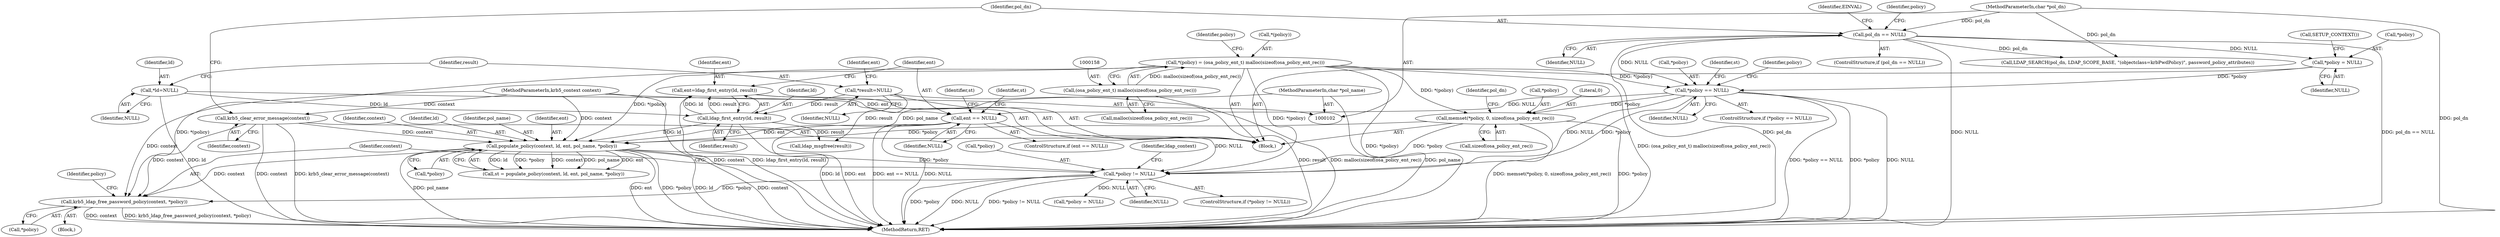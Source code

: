 digraph "0_krb5_d1f707024f1d0af6e54a18885322d70fa15ec4d3@API" {
"1000220" [label="(Call,krb5_ldap_free_password_policy(context, *policy))"];
"1000199" [label="(Call,populate_policy(context, ld, ent, pol_name, *policy))"];
"1000140" [label="(Call,krb5_clear_error_message(context))"];
"1000103" [label="(MethodParameterIn,krb5_context context)"];
"1000185" [label="(Call,ldap_first_entry(ld, result))"];
"1000117" [label="(Call,*ld=NULL)"];
"1000121" [label="(Call,*result=NULL)"];
"1000189" [label="(Call,ent == NULL)"];
"1000183" [label="(Call,ent=ldap_first_entry(ld, result))"];
"1000163" [label="(Call,*policy == NULL)"];
"1000154" [label="(Call,*(policy) = (osa_policy_ent_t) malloc(sizeof(osa_policy_ent_rec)))"];
"1000157" [label="(Call,(osa_policy_ent_t) malloc(sizeof(osa_policy_ent_rec)))"];
"1000148" [label="(Call,*policy = NULL)"];
"1000143" [label="(Call,pol_dn == NULL)"];
"1000105" [label="(MethodParameterIn,char *pol_dn)"];
"1000104" [label="(MethodParameterIn,char *pol_name)"];
"1000172" [label="(Call,memset(*policy, 0, sizeof(osa_policy_ent_rec)))"];
"1000215" [label="(Call,*policy != NULL)"];
"1000226" [label="(Identifier,policy)"];
"1000189" [label="(Call,ent == NULL)"];
"1000184" [label="(Identifier,ent)"];
"1000142" [label="(ControlStructure,if (pol_dn == NULL))"];
"1000117" [label="(Call,*ld=NULL)"];
"1000220" [label="(Call,krb5_ldap_free_password_policy(context, *policy))"];
"1000219" [label="(Block,)"];
"1000204" [label="(Call,*policy)"];
"1000199" [label="(Call,populate_policy(context, ld, ent, pol_name, *policy))"];
"1000145" [label="(Identifier,NULL)"];
"1000179" [label="(Identifier,pol_dn)"];
"1000163" [label="(Call,*policy == NULL)"];
"1000221" [label="(Identifier,context)"];
"1000151" [label="(Identifier,NULL)"];
"1000157" [label="(Call,(osa_policy_ent_t) malloc(sizeof(osa_policy_ent_rec)))"];
"1000197" [label="(Call,st = populate_policy(context, ld, ent, pol_name, *policy))"];
"1000144" [label="(Identifier,pol_dn)"];
"1000194" [label="(Identifier,st)"];
"1000166" [label="(Identifier,NULL)"];
"1000119" [label="(Identifier,NULL)"];
"1000174" [label="(Identifier,policy)"];
"1000207" [label="(Call,ldap_msgfree(result))"];
"1000141" [label="(Identifier,context)"];
"1000118" [label="(Identifier,ld)"];
"1000178" [label="(Call,LDAP_SEARCH(pol_dn, LDAP_SCOPE_BASE, \"(objectclass=krbPwdPolicy)\", password_policy_attributes))"];
"1000155" [label="(Call,*(policy))"];
"1000191" [label="(Identifier,NULL)"];
"1000123" [label="(Identifier,NULL)"];
"1000190" [label="(Identifier,ent)"];
"1000173" [label="(Call,*policy)"];
"1000186" [label="(Identifier,ld)"];
"1000147" [label="(Identifier,EINVAL)"];
"1000176" [label="(Call,sizeof(osa_policy_ent_rec))"];
"1000187" [label="(Identifier,result)"];
"1000152" [label="(Call,SETUP_CONTEXT())"];
"1000150" [label="(Identifier,policy)"];
"1000200" [label="(Identifier,context)"];
"1000159" [label="(Call,malloc(sizeof(osa_policy_ent_rec)))"];
"1000216" [label="(Call,*policy)"];
"1000165" [label="(Identifier,policy)"];
"1000149" [label="(Call,*policy)"];
"1000175" [label="(Literal,0)"];
"1000222" [label="(Call,*policy)"];
"1000172" [label="(Call,memset(*policy, 0, sizeof(osa_policy_ent_rec)))"];
"1000198" [label="(Identifier,st)"];
"1000183" [label="(Call,ent=ldap_first_entry(ld, result))"];
"1000224" [label="(Call,*policy = NULL)"];
"1000218" [label="(Identifier,NULL)"];
"1000107" [label="(Block,)"];
"1000185" [label="(Call,ldap_first_entry(ld, result))"];
"1000214" [label="(ControlStructure,if (*policy != NULL))"];
"1000201" [label="(Identifier,ld)"];
"1000203" [label="(Identifier,pol_name)"];
"1000233" [label="(MethodReturn,RET)"];
"1000121" [label="(Call,*result=NULL)"];
"1000202" [label="(Identifier,ent)"];
"1000122" [label="(Identifier,result)"];
"1000103" [label="(MethodParameterIn,krb5_context context)"];
"1000154" [label="(Call,*(policy) = (osa_policy_ent_t) malloc(sizeof(osa_policy_ent_rec)))"];
"1000162" [label="(ControlStructure,if (*policy == NULL))"];
"1000164" [label="(Call,*policy)"];
"1000169" [label="(Identifier,st)"];
"1000148" [label="(Call,*policy = NULL)"];
"1000126" [label="(Identifier,ent)"];
"1000104" [label="(MethodParameterIn,char *pol_name)"];
"1000215" [label="(Call,*policy != NULL)"];
"1000143" [label="(Call,pol_dn == NULL)"];
"1000229" [label="(Identifier,ldap_context)"];
"1000105" [label="(MethodParameterIn,char *pol_dn)"];
"1000140" [label="(Call,krb5_clear_error_message(context))"];
"1000188" [label="(ControlStructure,if (ent == NULL))"];
"1000220" -> "1000219"  [label="AST: "];
"1000220" -> "1000222"  [label="CFG: "];
"1000221" -> "1000220"  [label="AST: "];
"1000222" -> "1000220"  [label="AST: "];
"1000226" -> "1000220"  [label="CFG: "];
"1000220" -> "1000233"  [label="DDG: context"];
"1000220" -> "1000233"  [label="DDG: krb5_ldap_free_password_policy(context, *policy)"];
"1000199" -> "1000220"  [label="DDG: context"];
"1000140" -> "1000220"  [label="DDG: context"];
"1000103" -> "1000220"  [label="DDG: context"];
"1000215" -> "1000220"  [label="DDG: *policy"];
"1000154" -> "1000220"  [label="DDG: *(policy)"];
"1000199" -> "1000197"  [label="AST: "];
"1000199" -> "1000204"  [label="CFG: "];
"1000200" -> "1000199"  [label="AST: "];
"1000201" -> "1000199"  [label="AST: "];
"1000202" -> "1000199"  [label="AST: "];
"1000203" -> "1000199"  [label="AST: "];
"1000204" -> "1000199"  [label="AST: "];
"1000197" -> "1000199"  [label="CFG: "];
"1000199" -> "1000233"  [label="DDG: ld"];
"1000199" -> "1000233"  [label="DDG: context"];
"1000199" -> "1000233"  [label="DDG: pol_name"];
"1000199" -> "1000233"  [label="DDG: ent"];
"1000199" -> "1000233"  [label="DDG: *policy"];
"1000199" -> "1000197"  [label="DDG: ld"];
"1000199" -> "1000197"  [label="DDG: *policy"];
"1000199" -> "1000197"  [label="DDG: context"];
"1000199" -> "1000197"  [label="DDG: pol_name"];
"1000199" -> "1000197"  [label="DDG: ent"];
"1000140" -> "1000199"  [label="DDG: context"];
"1000103" -> "1000199"  [label="DDG: context"];
"1000185" -> "1000199"  [label="DDG: ld"];
"1000189" -> "1000199"  [label="DDG: ent"];
"1000104" -> "1000199"  [label="DDG: pol_name"];
"1000154" -> "1000199"  [label="DDG: *(policy)"];
"1000172" -> "1000199"  [label="DDG: *policy"];
"1000199" -> "1000215"  [label="DDG: *policy"];
"1000140" -> "1000107"  [label="AST: "];
"1000140" -> "1000141"  [label="CFG: "];
"1000141" -> "1000140"  [label="AST: "];
"1000144" -> "1000140"  [label="CFG: "];
"1000140" -> "1000233"  [label="DDG: context"];
"1000140" -> "1000233"  [label="DDG: krb5_clear_error_message(context)"];
"1000103" -> "1000140"  [label="DDG: context"];
"1000103" -> "1000102"  [label="AST: "];
"1000103" -> "1000233"  [label="DDG: context"];
"1000185" -> "1000183"  [label="AST: "];
"1000185" -> "1000187"  [label="CFG: "];
"1000186" -> "1000185"  [label="AST: "];
"1000187" -> "1000185"  [label="AST: "];
"1000183" -> "1000185"  [label="CFG: "];
"1000185" -> "1000233"  [label="DDG: ld"];
"1000185" -> "1000183"  [label="DDG: ld"];
"1000185" -> "1000183"  [label="DDG: result"];
"1000117" -> "1000185"  [label="DDG: ld"];
"1000121" -> "1000185"  [label="DDG: result"];
"1000185" -> "1000207"  [label="DDG: result"];
"1000117" -> "1000107"  [label="AST: "];
"1000117" -> "1000119"  [label="CFG: "];
"1000118" -> "1000117"  [label="AST: "];
"1000119" -> "1000117"  [label="AST: "];
"1000122" -> "1000117"  [label="CFG: "];
"1000117" -> "1000233"  [label="DDG: ld"];
"1000121" -> "1000107"  [label="AST: "];
"1000121" -> "1000123"  [label="CFG: "];
"1000122" -> "1000121"  [label="AST: "];
"1000123" -> "1000121"  [label="AST: "];
"1000126" -> "1000121"  [label="CFG: "];
"1000121" -> "1000233"  [label="DDG: result"];
"1000121" -> "1000207"  [label="DDG: result"];
"1000189" -> "1000188"  [label="AST: "];
"1000189" -> "1000191"  [label="CFG: "];
"1000190" -> "1000189"  [label="AST: "];
"1000191" -> "1000189"  [label="AST: "];
"1000194" -> "1000189"  [label="CFG: "];
"1000198" -> "1000189"  [label="CFG: "];
"1000189" -> "1000233"  [label="DDG: ent"];
"1000189" -> "1000233"  [label="DDG: ent == NULL"];
"1000189" -> "1000233"  [label="DDG: NULL"];
"1000183" -> "1000189"  [label="DDG: ent"];
"1000163" -> "1000189"  [label="DDG: NULL"];
"1000189" -> "1000215"  [label="DDG: NULL"];
"1000183" -> "1000107"  [label="AST: "];
"1000184" -> "1000183"  [label="AST: "];
"1000190" -> "1000183"  [label="CFG: "];
"1000183" -> "1000233"  [label="DDG: ldap_first_entry(ld, result)"];
"1000163" -> "1000162"  [label="AST: "];
"1000163" -> "1000166"  [label="CFG: "];
"1000164" -> "1000163"  [label="AST: "];
"1000166" -> "1000163"  [label="AST: "];
"1000169" -> "1000163"  [label="CFG: "];
"1000174" -> "1000163"  [label="CFG: "];
"1000163" -> "1000233"  [label="DDG: *policy == NULL"];
"1000163" -> "1000233"  [label="DDG: *policy"];
"1000163" -> "1000233"  [label="DDG: NULL"];
"1000154" -> "1000163"  [label="DDG: *(policy)"];
"1000148" -> "1000163"  [label="DDG: *policy"];
"1000143" -> "1000163"  [label="DDG: NULL"];
"1000163" -> "1000172"  [label="DDG: *policy"];
"1000163" -> "1000215"  [label="DDG: *policy"];
"1000163" -> "1000215"  [label="DDG: NULL"];
"1000154" -> "1000107"  [label="AST: "];
"1000154" -> "1000157"  [label="CFG: "];
"1000155" -> "1000154"  [label="AST: "];
"1000157" -> "1000154"  [label="AST: "];
"1000165" -> "1000154"  [label="CFG: "];
"1000154" -> "1000233"  [label="DDG: (osa_policy_ent_t) malloc(sizeof(osa_policy_ent_rec))"];
"1000154" -> "1000233"  [label="DDG: *(policy)"];
"1000157" -> "1000154"  [label="DDG: malloc(sizeof(osa_policy_ent_rec))"];
"1000154" -> "1000172"  [label="DDG: *(policy)"];
"1000154" -> "1000215"  [label="DDG: *(policy)"];
"1000157" -> "1000159"  [label="CFG: "];
"1000158" -> "1000157"  [label="AST: "];
"1000159" -> "1000157"  [label="AST: "];
"1000157" -> "1000233"  [label="DDG: malloc(sizeof(osa_policy_ent_rec))"];
"1000148" -> "1000107"  [label="AST: "];
"1000148" -> "1000151"  [label="CFG: "];
"1000149" -> "1000148"  [label="AST: "];
"1000151" -> "1000148"  [label="AST: "];
"1000152" -> "1000148"  [label="CFG: "];
"1000143" -> "1000148"  [label="DDG: NULL"];
"1000143" -> "1000142"  [label="AST: "];
"1000143" -> "1000145"  [label="CFG: "];
"1000144" -> "1000143"  [label="AST: "];
"1000145" -> "1000143"  [label="AST: "];
"1000147" -> "1000143"  [label="CFG: "];
"1000150" -> "1000143"  [label="CFG: "];
"1000143" -> "1000233"  [label="DDG: pol_dn"];
"1000143" -> "1000233"  [label="DDG: NULL"];
"1000143" -> "1000233"  [label="DDG: pol_dn == NULL"];
"1000105" -> "1000143"  [label="DDG: pol_dn"];
"1000143" -> "1000178"  [label="DDG: pol_dn"];
"1000105" -> "1000102"  [label="AST: "];
"1000105" -> "1000233"  [label="DDG: pol_dn"];
"1000105" -> "1000178"  [label="DDG: pol_dn"];
"1000104" -> "1000102"  [label="AST: "];
"1000104" -> "1000233"  [label="DDG: pol_name"];
"1000172" -> "1000107"  [label="AST: "];
"1000172" -> "1000176"  [label="CFG: "];
"1000173" -> "1000172"  [label="AST: "];
"1000175" -> "1000172"  [label="AST: "];
"1000176" -> "1000172"  [label="AST: "];
"1000179" -> "1000172"  [label="CFG: "];
"1000172" -> "1000233"  [label="DDG: memset(*policy, 0, sizeof(osa_policy_ent_rec))"];
"1000172" -> "1000233"  [label="DDG: *policy"];
"1000172" -> "1000215"  [label="DDG: *policy"];
"1000215" -> "1000214"  [label="AST: "];
"1000215" -> "1000218"  [label="CFG: "];
"1000216" -> "1000215"  [label="AST: "];
"1000218" -> "1000215"  [label="AST: "];
"1000221" -> "1000215"  [label="CFG: "];
"1000229" -> "1000215"  [label="CFG: "];
"1000215" -> "1000233"  [label="DDG: *policy"];
"1000215" -> "1000233"  [label="DDG: NULL"];
"1000215" -> "1000233"  [label="DDG: *policy != NULL"];
"1000215" -> "1000224"  [label="DDG: NULL"];
}
